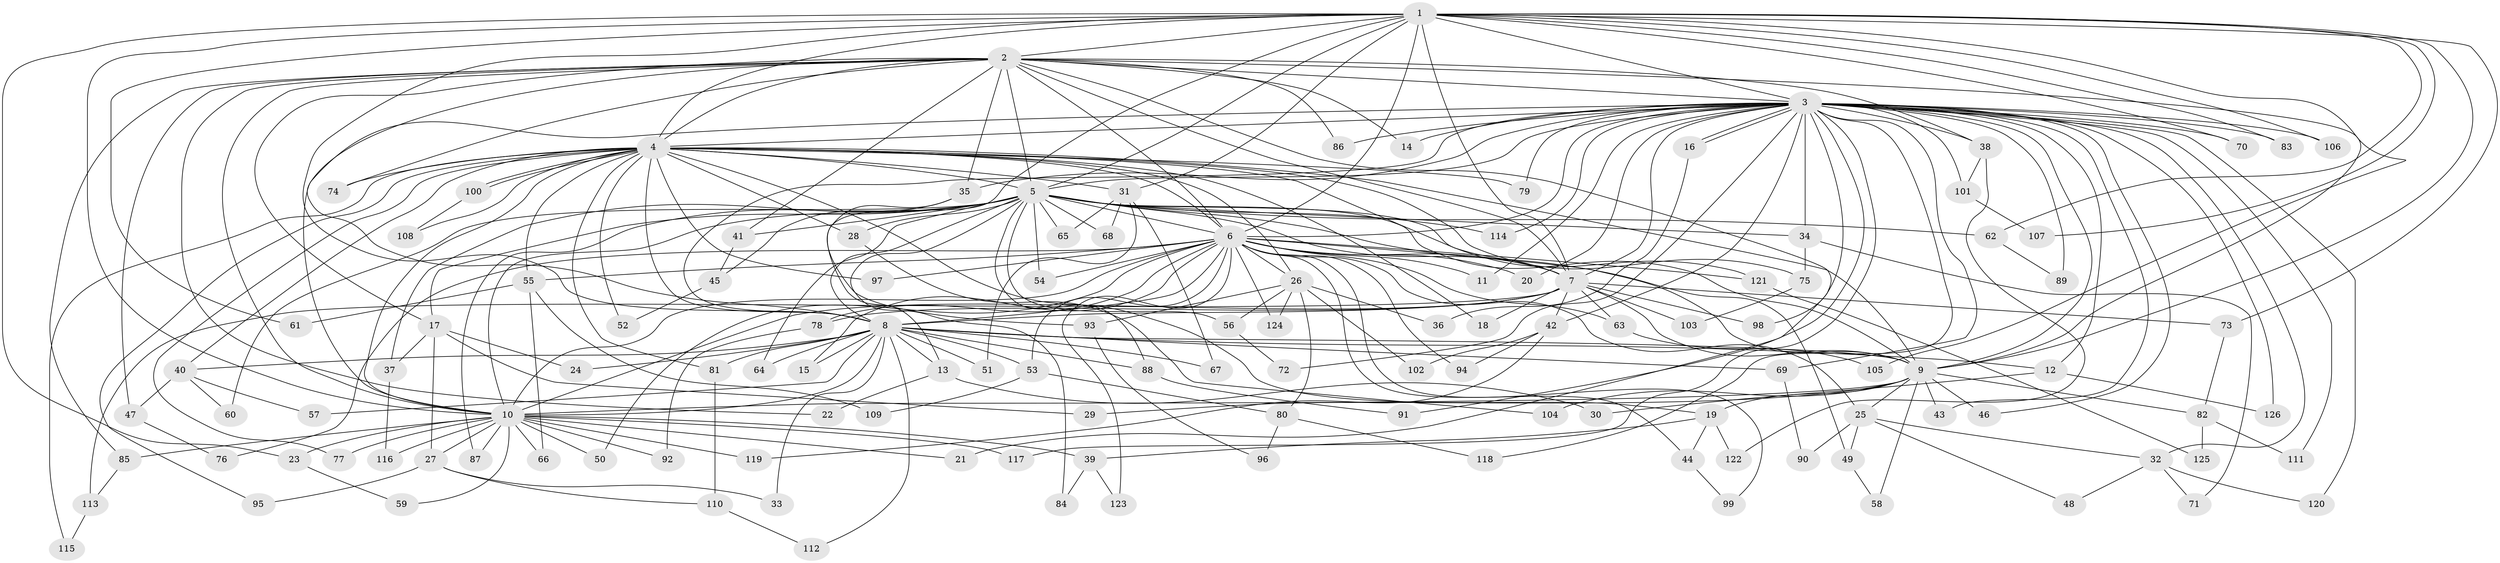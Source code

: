 // Generated by graph-tools (version 1.1) at 2025/49/03/09/25 03:49:30]
// undirected, 126 vertices, 277 edges
graph export_dot {
graph [start="1"]
  node [color=gray90,style=filled];
  1;
  2;
  3;
  4;
  5;
  6;
  7;
  8;
  9;
  10;
  11;
  12;
  13;
  14;
  15;
  16;
  17;
  18;
  19;
  20;
  21;
  22;
  23;
  24;
  25;
  26;
  27;
  28;
  29;
  30;
  31;
  32;
  33;
  34;
  35;
  36;
  37;
  38;
  39;
  40;
  41;
  42;
  43;
  44;
  45;
  46;
  47;
  48;
  49;
  50;
  51;
  52;
  53;
  54;
  55;
  56;
  57;
  58;
  59;
  60;
  61;
  62;
  63;
  64;
  65;
  66;
  67;
  68;
  69;
  70;
  71;
  72;
  73;
  74;
  75;
  76;
  77;
  78;
  79;
  80;
  81;
  82;
  83;
  84;
  85;
  86;
  87;
  88;
  89;
  90;
  91;
  92;
  93;
  94;
  95;
  96;
  97;
  98;
  99;
  100;
  101;
  102;
  103;
  104;
  105;
  106;
  107;
  108;
  109;
  110;
  111;
  112;
  113;
  114;
  115;
  116;
  117;
  118;
  119;
  120;
  121;
  122;
  123;
  124;
  125;
  126;
  1 -- 2;
  1 -- 3;
  1 -- 4;
  1 -- 5;
  1 -- 6;
  1 -- 7;
  1 -- 8;
  1 -- 9;
  1 -- 10;
  1 -- 13;
  1 -- 23;
  1 -- 31;
  1 -- 61;
  1 -- 62;
  1 -- 70;
  1 -- 73;
  1 -- 83;
  1 -- 105;
  1 -- 106;
  1 -- 107;
  2 -- 3;
  2 -- 4;
  2 -- 5;
  2 -- 6;
  2 -- 7;
  2 -- 8;
  2 -- 9;
  2 -- 10;
  2 -- 14;
  2 -- 17;
  2 -- 21;
  2 -- 22;
  2 -- 35;
  2 -- 38;
  2 -- 41;
  2 -- 47;
  2 -- 74;
  2 -- 85;
  2 -- 86;
  3 -- 4;
  3 -- 5;
  3 -- 6;
  3 -- 7;
  3 -- 8;
  3 -- 9;
  3 -- 10;
  3 -- 11;
  3 -- 12;
  3 -- 14;
  3 -- 16;
  3 -- 16;
  3 -- 20;
  3 -- 32;
  3 -- 34;
  3 -- 35;
  3 -- 38;
  3 -- 42;
  3 -- 43;
  3 -- 46;
  3 -- 69;
  3 -- 70;
  3 -- 72;
  3 -- 79;
  3 -- 83;
  3 -- 86;
  3 -- 89;
  3 -- 91;
  3 -- 98;
  3 -- 101;
  3 -- 106;
  3 -- 111;
  3 -- 114;
  3 -- 117;
  3 -- 118;
  3 -- 120;
  3 -- 126;
  4 -- 5;
  4 -- 6;
  4 -- 7;
  4 -- 8;
  4 -- 9;
  4 -- 10;
  4 -- 18;
  4 -- 19;
  4 -- 26;
  4 -- 28;
  4 -- 31;
  4 -- 40;
  4 -- 52;
  4 -- 55;
  4 -- 74;
  4 -- 75;
  4 -- 77;
  4 -- 79;
  4 -- 81;
  4 -- 95;
  4 -- 97;
  4 -- 100;
  4 -- 100;
  4 -- 108;
  4 -- 115;
  5 -- 6;
  5 -- 7;
  5 -- 8;
  5 -- 9;
  5 -- 10;
  5 -- 17;
  5 -- 28;
  5 -- 34;
  5 -- 37;
  5 -- 41;
  5 -- 49;
  5 -- 54;
  5 -- 56;
  5 -- 60;
  5 -- 62;
  5 -- 64;
  5 -- 65;
  5 -- 68;
  5 -- 84;
  5 -- 87;
  5 -- 88;
  5 -- 114;
  5 -- 121;
  6 -- 7;
  6 -- 8;
  6 -- 9;
  6 -- 10;
  6 -- 11;
  6 -- 15;
  6 -- 20;
  6 -- 25;
  6 -- 26;
  6 -- 44;
  6 -- 50;
  6 -- 53;
  6 -- 54;
  6 -- 55;
  6 -- 63;
  6 -- 76;
  6 -- 78;
  6 -- 94;
  6 -- 97;
  6 -- 99;
  6 -- 121;
  6 -- 123;
  6 -- 124;
  7 -- 8;
  7 -- 9;
  7 -- 10;
  7 -- 18;
  7 -- 42;
  7 -- 63;
  7 -- 73;
  7 -- 78;
  7 -- 98;
  7 -- 103;
  7 -- 113;
  8 -- 9;
  8 -- 10;
  8 -- 12;
  8 -- 13;
  8 -- 15;
  8 -- 24;
  8 -- 33;
  8 -- 40;
  8 -- 51;
  8 -- 53;
  8 -- 57;
  8 -- 64;
  8 -- 67;
  8 -- 69;
  8 -- 81;
  8 -- 88;
  8 -- 112;
  9 -- 10;
  9 -- 19;
  9 -- 25;
  9 -- 29;
  9 -- 43;
  9 -- 46;
  9 -- 58;
  9 -- 82;
  9 -- 104;
  10 -- 21;
  10 -- 23;
  10 -- 27;
  10 -- 39;
  10 -- 50;
  10 -- 59;
  10 -- 66;
  10 -- 77;
  10 -- 85;
  10 -- 87;
  10 -- 92;
  10 -- 116;
  10 -- 117;
  10 -- 119;
  12 -- 30;
  12 -- 126;
  13 -- 22;
  13 -- 30;
  16 -- 36;
  17 -- 24;
  17 -- 27;
  17 -- 29;
  17 -- 37;
  19 -- 39;
  19 -- 44;
  19 -- 122;
  23 -- 59;
  25 -- 32;
  25 -- 48;
  25 -- 49;
  25 -- 90;
  26 -- 36;
  26 -- 56;
  26 -- 80;
  26 -- 93;
  26 -- 102;
  26 -- 124;
  27 -- 33;
  27 -- 95;
  27 -- 110;
  28 -- 104;
  31 -- 51;
  31 -- 65;
  31 -- 67;
  31 -- 68;
  32 -- 48;
  32 -- 71;
  32 -- 120;
  34 -- 71;
  34 -- 75;
  35 -- 45;
  35 -- 93;
  37 -- 116;
  38 -- 101;
  38 -- 122;
  39 -- 84;
  39 -- 123;
  40 -- 47;
  40 -- 57;
  40 -- 60;
  41 -- 45;
  42 -- 94;
  42 -- 102;
  42 -- 119;
  44 -- 99;
  45 -- 52;
  47 -- 76;
  49 -- 58;
  53 -- 80;
  53 -- 109;
  55 -- 61;
  55 -- 66;
  55 -- 109;
  56 -- 72;
  62 -- 89;
  63 -- 105;
  69 -- 90;
  73 -- 82;
  75 -- 103;
  78 -- 92;
  80 -- 96;
  80 -- 118;
  81 -- 110;
  82 -- 111;
  82 -- 125;
  85 -- 113;
  88 -- 91;
  93 -- 96;
  100 -- 108;
  101 -- 107;
  110 -- 112;
  113 -- 115;
  121 -- 125;
}
